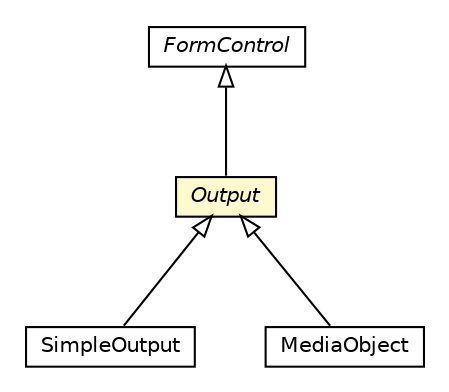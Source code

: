 #!/usr/local/bin/dot
#
# Class diagram 
# Generated by UMLGraph version R5_6-24-gf6e263 (http://www.umlgraph.org/)
#

digraph G {
	edge [fontname="Helvetica",fontsize=10,labelfontname="Helvetica",labelfontsize=10];
	node [fontname="Helvetica",fontsize=10,shape=plaintext];
	nodesep=0.25;
	ranksep=0.5;
	// org.universAAL.middleware.ui.rdf.Output
	c6158324 [label=<<table title="org.universAAL.middleware.ui.rdf.Output" border="0" cellborder="1" cellspacing="0" cellpadding="2" port="p" bgcolor="lemonChiffon" href="./Output.html">
		<tr><td><table border="0" cellspacing="0" cellpadding="1">
<tr><td align="center" balign="center"><font face="Helvetica-Oblique"> Output </font></td></tr>
		</table></td></tr>
		</table>>, URL="./Output.html", fontname="Helvetica", fontcolor="black", fontsize=10.0];
	// org.universAAL.middleware.ui.rdf.SimpleOutput
	c6158336 [label=<<table title="org.universAAL.middleware.ui.rdf.SimpleOutput" border="0" cellborder="1" cellspacing="0" cellpadding="2" port="p" href="./SimpleOutput.html">
		<tr><td><table border="0" cellspacing="0" cellpadding="1">
<tr><td align="center" balign="center"> SimpleOutput </td></tr>
		</table></td></tr>
		</table>>, URL="./SimpleOutput.html", fontname="Helvetica", fontcolor="black", fontsize=10.0];
	// org.universAAL.middleware.ui.rdf.FormControl
	c6158337 [label=<<table title="org.universAAL.middleware.ui.rdf.FormControl" border="0" cellborder="1" cellspacing="0" cellpadding="2" port="p" href="./FormControl.html">
		<tr><td><table border="0" cellspacing="0" cellpadding="1">
<tr><td align="center" balign="center"><font face="Helvetica-Oblique"> FormControl </font></td></tr>
		</table></td></tr>
		</table>>, URL="./FormControl.html", fontname="Helvetica", fontcolor="black", fontsize=10.0];
	// org.universAAL.middleware.ui.rdf.MediaObject
	c6158340 [label=<<table title="org.universAAL.middleware.ui.rdf.MediaObject" border="0" cellborder="1" cellspacing="0" cellpadding="2" port="p" href="./MediaObject.html">
		<tr><td><table border="0" cellspacing="0" cellpadding="1">
<tr><td align="center" balign="center"> MediaObject </td></tr>
		</table></td></tr>
		</table>>, URL="./MediaObject.html", fontname="Helvetica", fontcolor="black", fontsize=10.0];
	//org.universAAL.middleware.ui.rdf.Output extends org.universAAL.middleware.ui.rdf.FormControl
	c6158337:p -> c6158324:p [dir=back,arrowtail=empty];
	//org.universAAL.middleware.ui.rdf.SimpleOutput extends org.universAAL.middleware.ui.rdf.Output
	c6158324:p -> c6158336:p [dir=back,arrowtail=empty];
	//org.universAAL.middleware.ui.rdf.MediaObject extends org.universAAL.middleware.ui.rdf.Output
	c6158324:p -> c6158340:p [dir=back,arrowtail=empty];
}

